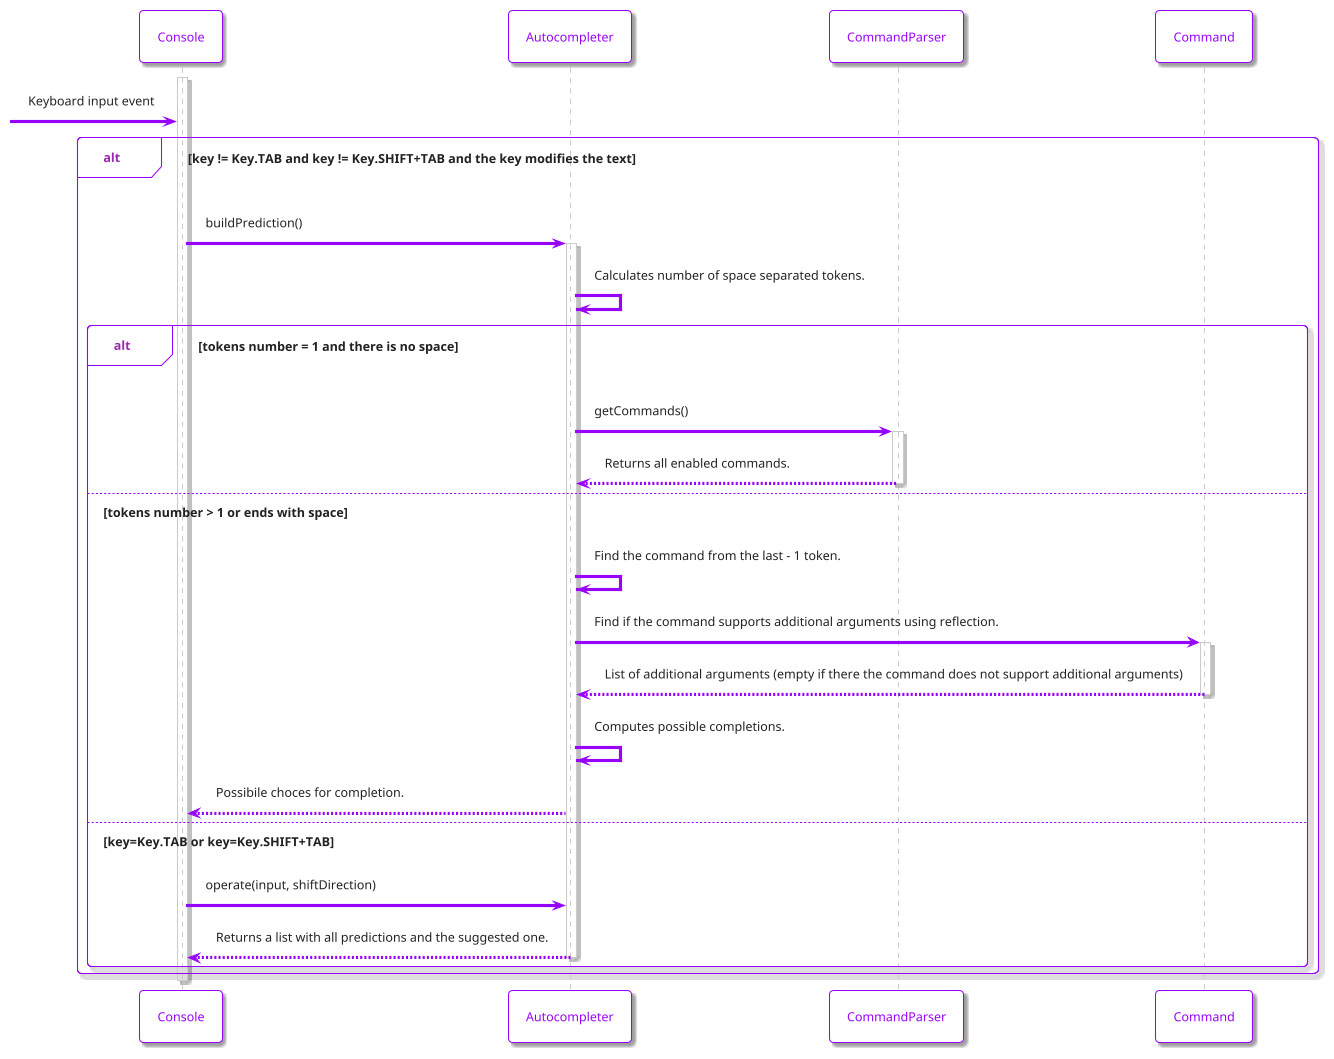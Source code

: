 @startuml
!theme materia-outline

skinparam ArrowColor #9803fc
skinparam BackgroundColor #FFFFFF
skinparam ArrowColor #9803fc
skinparam ActorBorderColor #9803fc
skinparam ActorFontColor #9803fc
skinparam ActorBackgroundColor #9803fc
skinparam ParticipantFontColor #9803fc
skinparam ParticipantBorderColor #9803fc
skinparam ParticipantBackgroundColor #FFFFFF
skinparam {
 SequenceGroupBorderColor #9803fc
}

participant Console
participant Autocompleter
participant CommandParser
participant Command


activate Console
-> Console: Keyboard input event
alt key != Key.TAB and key != Key.SHIFT+TAB and the key modifies the text
  Console -> Autocompleter: buildPrediction()
  activate Autocompleter

  Autocompleter -> Autocompleter: Calculates number of space separated tokens.
  alt tokens number = 1 and there is no space
    Autocompleter -> CommandParser: getCommands()
    activate CommandParser
    CommandParser --> Autocompleter: Returns all enabled commands.
    deactivate CommandParser
  else tokens number > 1 or ends with space

    Autocompleter -> Autocompleter: Find the command from the last - 1 token.

    Autocompleter -> Command: Find if the command supports additional arguments using reflection.
    activate Command
    Command --> Autocompleter: List of additional arguments (empty if there the command does not support additional arguments)
    deactivate Command

    Autocompleter -> Autocompleter: Computes possible completions.
    Autocompleter --> Console: Possibile choces for completion.

  else key=Key.TAB or key=Key.SHIFT+TAB
    Console -> Autocompleter: operate(input, shiftDirection)
    Autocompleter --> Console: Returns a list with all predictions and the suggested one.
    deactivate Autocompleter

  end
end
deactivate Console

@enduml
